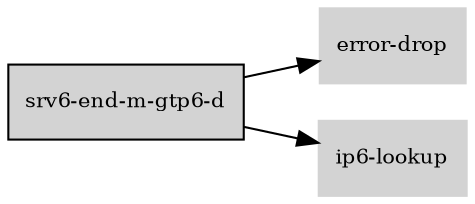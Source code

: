 digraph "srv6_end_m_gtp6_d_subgraph" {
  rankdir=LR;
  node [shape=box, style=filled, fontsize=10, color=lightgray, fontcolor=black, fillcolor=lightgray];
  "srv6-end-m-gtp6-d" [color=black, fontcolor=black, fillcolor=lightgray];
  edge [fontsize=8];
  "srv6-end-m-gtp6-d" -> "error-drop";
  "srv6-end-m-gtp6-d" -> "ip6-lookup";
}
